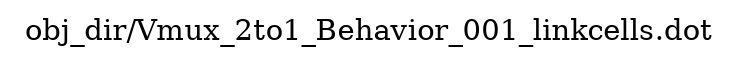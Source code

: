 digraph v3graph {
	graph	[label="obj_dir/Vmux_2to1_Behavior_001_linkcells.dot",
		 labelloc=t, labeljust=l,
		 //size="7.5,10",
		 rankdir=TB];
}
